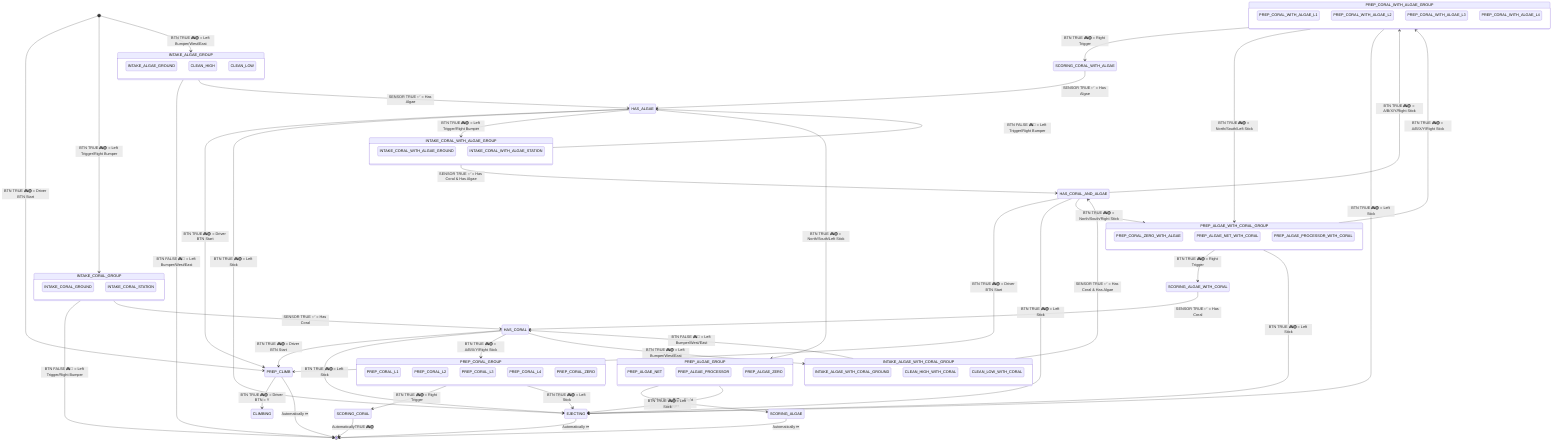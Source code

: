 stateDiagram-v2
  %% direction LR

  state PREP_CORAL_GROUP {
      PREP_CORAL_L1
      PREP_CORAL_L2
      PREP_CORAL_L3
      PREP_CORAL_L4
      PREP_CORAL_ZERO
  }
  state PREP_CORAL_WITH_ALGAE_GROUP {
      PREP_CORAL_WITH_ALGAE_L1
      PREP_CORAL_WITH_ALGAE_L2
      PREP_CORAL_WITH_ALGAE_L3
      PREP_CORAL_WITH_ALGAE_L4
      PREP_CORAL_ZERO_WITH_ALGAE
  }
  state PREP_ALGAE_GROUP {
      PREP_ALGAE_NET
      PREP_ALGAE_PROCESSOR
      PREP_ALGAE_ZERO
  }
  state PREP_ALGAE_WITH_CORAL_GROUP {
      PREP_ALGAE_NET_WITH_CORAL
      PREP_ALGAE_PROCESSOR_WITH_CORAL
      PREP_CORAL_ZERO_WITH_ALGAE
  }

  state INTAKE_CORAL_GROUP {
      INTAKE_CORAL_GROUND
      INTAKE_CORAL_STATION
  }

  state INTAKE_ALGAE_GROUP {
      INTAKE_ALGAE_GROUND
      CLEAN_HIGH
      CLEAN_LOW
  }

  state INTAKE_CORAL_WITH_ALGAE_GROUP {
      INTAKE_CORAL_WITH_ALGAE_GROUND
      INTAKE_CORAL_WITH_ALGAE_STATION
  }
  
  state INTAKE_ALGAE_WITH_CORAL_GROUP {
      INTAKE_ALGAE_WITH_CORAL_GROUND
      CLEAN_HIGH_WITH_CORAL
      CLEAN_LOW_WITH_CORAL
  }
  EJECTING
  HAS_CORAL
  HAS_ALGAE
  HAS_CORAL_AND_ALGAE
  SCORING_CORAL
  SCORING_CORAL_WITH_ALGAE
  SCORING_ALGAE
  SCORING_ALGAE_WITH_CORAL
  PREP_CLIMB
  CLIMBING
 
  %% [*] - REPRESENTS NONE (starting and end)
  [*] --> INTAKE_CORAL_GROUP: BTN TRUE 🎮🟢 = Left Trigger/Right Bumper
  [*] --> INTAKE_ALGAE_GROUP: BTN TRUE 🎮🟢 = Left Bumper/West/East
  [*] --> PREP_CLIMB: BTN TRUE 🎮🟢 = Driver BTN Start

  %% INTAKING
  INTAKE_ALGAE_GROUP --> [*]: BTN FALSE 🎮🔴 = Left Bumper/West/East
  INTAKE_CORAL_GROUP --> [*]: BTN FALSE 🎮🔴 = Left Trigger/Right Bumper 
  INTAKE_CORAL_GROUP --> HAS_CORAL: SENSOR TRUE ✅ = Has Coral
  INTAKE_ALGAE_GROUP --> HAS_ALGAE: SENSOR TRUE ✅ = Has Algae
  INTAKE_CORAL_WITH_ALGAE_GROUP --> HAS_CORAL_AND_ALGAE: SENSOR TRUE ✅ = Has Coral & Has Algae
  INTAKE_CORAL_WITH_ALGAE_GROUP --> HAS_ALGAE: BTN FALSE 🎮🔴 = Left Trigger/Right Bumper
  INTAKE_ALGAE_WITH_CORAL_GROUP --> HAS_CORAL_AND_ALGAE: SENSOR TRUE ✅ = Has Coral & Has Algae
  INTAKE_ALGAE_WITH_CORAL_GROUP --> HAS_CORAL: BTN FALSE 🎮🔴 = Left Bumper/West/East

  %% HAS SCORING ELEMENT
  HAS_CORAL --> PREP_CORAL_GROUP: BTN TRUE 🎮🟢 = A/B/X/Y/Right Stick
  HAS_CORAL --> INTAKE_ALGAE_WITH_CORAL_GROUP: BTN TRUE 🎮🟢 = Left Bumper/West/East
  HAS_CORAL --> PREP_CLIMB: BTN TRUE 🎮🟢 = Driver BTN Start
  HAS_CORAL --> EJECTING: BTN TRUE 🎮🟢 = Left Stick
  HAS_ALGAE --> INTAKE_CORAL_WITH_ALGAE_GROUP: BTN TRUE 🎮🟢 = Left Trigger/Right Bumper
  HAS_ALGAE --> PREP_ALGAE_GROUP: BTN TRUE 🎮🟢 = North/South/Left Stick
  HAS_ALGAE --> PREP_CLIMB: BTN TRUE 🎮🟢 = Driver BTN Start
  HAS_ALGAE --> EJECTING: BTN TRUE 🎮🟢 = Left Stick
  HAS_CORAL_AND_ALGAE --> PREP_CORAL_WITH_ALGAE_GROUP: BTN TRUE 🎮🟢 = A/B/X/Y/Right Stick
  HAS_CORAL_AND_ALGAE --> PREP_ALGAE_WITH_CORAL_GROUP: BTN TRUE 🎮🟢 = North/South/Right Stick
  HAS_CORAL_AND_ALGAE --> PREP_CLIMB: BTN TRUE 🎮🟢 = Driver BTN Start
  HAS_CORAL_AND_ALGAE --> EJECTING: BTN TRUE 🎮🟢 = Left Stick

  %% PREPPING
  PREP_CORAL_GROUP --> SCORING_CORAL: BTN TRUE 🎮🟢 = Right Trigger
  PREP_CORAL_WITH_ALGAE_GROUP --> SCORING_CORAL_WITH_ALGAE: BTN TRUE 🎮🟢 = Right Trigger
  PREP_ALGAE_GROUP --> SCORING_ALGAE: BTN TRUE 🎮🟢 = Right Trigger
  PREP_ALGAE_WITH_CORAL_GROUP --> SCORING_ALGAE_WITH_CORAL: BTN TRUE 🎮🟢 = Right Trigger
  PREP_ALGAE_WITH_CORAL_GROUP --> PREP_CORAL_WITH_ALGAE_GROUP: BTN TRUE 🎮🟢 = A/B/X/Y/Right Stick
  PREP_CORAL_WITH_ALGAE_GROUP --> PREP_ALGAE_WITH_CORAL_GROUP: BTN TRUE 🎮🟢 = North/South/Left Stick
  PREP_ALGAE_GROUP --> EJECTING: BTN TRUE 🎮🟢 = Left Stick
  PREP_CORAL_GROUP --> EJECTING: BTN TRUE 🎮🟢 = Left Stick
  PREP_CORAL_WITH_ALGAE_GROUP --> EJECTING: BTN TRUE 🎮🟢 = Left Stick
  PREP_ALGAE_WITH_CORAL_GROUP --> EJECTING: BTN TRUE 🎮🟢 = Left Stick
  %% CLIMBING
  PREP_CLIMB --> CLIMBING: BTN TRUE 🎮🟢 = Driver BTN = Y
  PREP_CLIMB --> [*]: Automatically ⏩
  %% SCORING
  SCORING_CORAL --> [*]: AutomaticallyTRUE 🎮🟢 
  SCORING_ALGAE --> [*]: Automatically ⏩
  SCORING_CORAL_WITH_ALGAE --> HAS_ALGAE: SENSOR TRUE ✅ = Has Algae
  SCORING_ALGAE_WITH_CORAL --> HAS_CORAL: SENSOR TRUE ✅ = Has Coral
  EJECTING --> [*]: Automatically ⏩